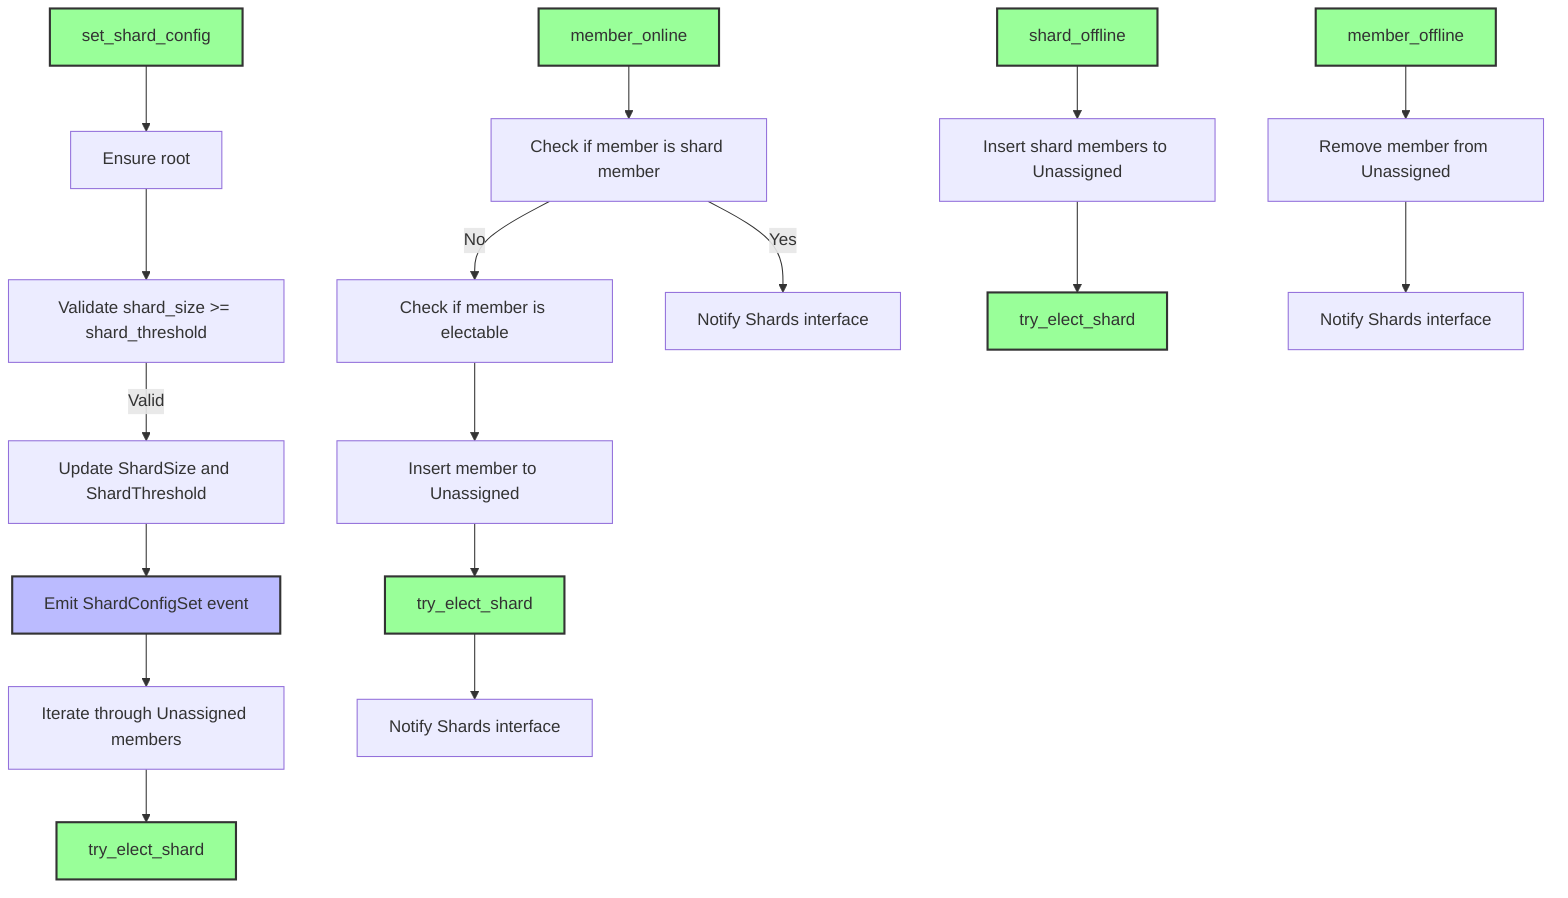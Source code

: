 flowchart TB



        New3[set_shard_config] --> setShardConfig1[Ensure root]
        validateShard[Validate shard_size >= shard_threshold]
        updateStorage[Update ShardSize and ShardThreshold]
        emitEvent[Emit ShardConfigSet event]
        iterateUnassigned[Iterate through Unassigned members]
        tryElectShard1[try_elect_shard]
        
        setShardConfig1 --> validateShard
        validateShard -->|Valid| updateStorage
        updateStorage --> emitEvent
        emitEvent --> iterateUnassigned
        iterateUnassigned --> tryElectShard1

    
        New2[member_online] --> memberOnline1[Check if member is shard member]
        checkElectable[Check if member is electable]
        insertUnassigned[Insert member to Unassigned]
        tryElectShard2[try_elect_shard]
        notifyShards1[Notify Shards interface]
        
        memberOnline1 -->|No| checkElectable
        checkElectable --> insertUnassigned
        insertUnassigned --> tryElectShard2
        tryElectShard2 --> notifyShards1
        
        memberOnline1 -->|Yes| notifyShards2[Notify Shards interface]


        shardOffline1[shard_offline]
        insertUnassignedShard[Insert shard members to Unassigned]
        tryElectShard3[try_elect_shard]
        
        shardOffline1 --> insertUnassignedShard
        insertUnassignedShard --> tryElectShard3
        
        memberOffline[member_offline]
		    memberOffline --> removeUnassigned[Remove member from Unassigned]
		    removeUnassigned --> notifyShards3[Notify Shards interface]

    

 

    %%tryElectShard1 -->|Calls| tryElectShard4
    %%tryElectShard3 -->|Calls| tryElectShard4
    %%tryElectShard2 -->|Calls| tryElectShard4
    %%createShard -->|Calls| New1

%% styles
style New2 fill:#9f9,stroke:#333,stroke-width:2px;
style New3 fill:#9f9,stroke:#333,stroke-width:2px
style memberOffline fill:#9f9,stroke:#333,stroke-width:2px;
style shardOffline1 fill:#9f9,stroke:#333,stroke-width:2px;
style tryElectShard1 fill:#9f9,stroke:#333,stroke-width:2px;
style tryElectShard2 fill:#9f9,stroke:#333,stroke-width:2px;
style tryElectShard3 fill:#9f9,stroke:#333,stroke-width:2px;


style emitEvent fill:#bbf,stroke:#333,stroke-width:2px;